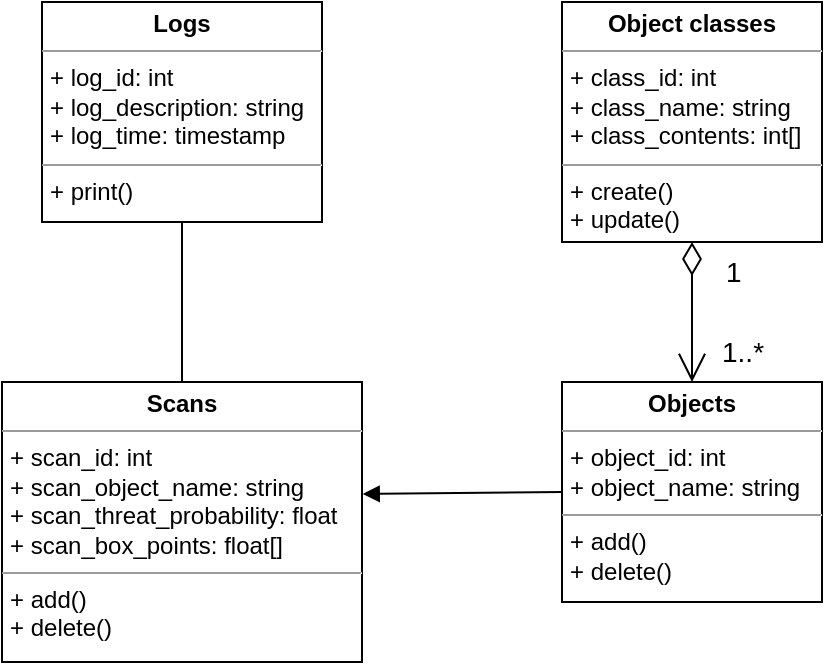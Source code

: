 <mxfile version="21.7.2" type="device">
  <diagram name="Страница — 1" id="hITFbgsy3-Oom7l8pTGS">
    <mxGraphModel dx="875" dy="478" grid="1" gridSize="10" guides="1" tooltips="1" connect="1" arrows="1" fold="1" page="1" pageScale="1" pageWidth="1000" pageHeight="700" math="0" shadow="0">
      <root>
        <mxCell id="0" />
        <mxCell id="1" parent="0" />
        <mxCell id="aTKvCJJrGF0QvwKiLSDU-1" value="&lt;p style=&quot;margin:0px;margin-top:4px;text-align:center;&quot;&gt;&lt;b&gt;Logs&lt;/b&gt;&lt;/p&gt;&lt;hr size=&quot;1&quot;&gt;&lt;p style=&quot;margin:0px;margin-left:4px;&quot;&gt;+ log_id: int&lt;/p&gt;&lt;p style=&quot;margin:0px;margin-left:4px;&quot;&gt;+ log_description: string&lt;/p&gt;&lt;p style=&quot;margin:0px;margin-left:4px;&quot;&gt;+ log_time: timestamp&lt;/p&gt;&lt;hr size=&quot;1&quot;&gt;&lt;p style=&quot;margin:0px;margin-left:4px;&quot;&gt;+ print()&lt;/p&gt;" style="verticalAlign=top;align=left;overflow=fill;fontSize=12;fontFamily=Helvetica;html=1;whiteSpace=wrap;" vertex="1" parent="1">
          <mxGeometry x="60" y="40" width="140" height="110" as="geometry" />
        </mxCell>
        <mxCell id="aTKvCJJrGF0QvwKiLSDU-2" value="&lt;p style=&quot;margin:0px;margin-top:4px;text-align:center;&quot;&gt;&lt;b&gt;Objects&lt;/b&gt;&lt;/p&gt;&lt;hr size=&quot;1&quot;&gt;&lt;p style=&quot;margin:0px;margin-left:4px;&quot;&gt;+ object_id: int&lt;/p&gt;&lt;p style=&quot;margin:0px;margin-left:4px;&quot;&gt;+ object_name: string&lt;/p&gt;&lt;hr size=&quot;1&quot;&gt;&lt;p style=&quot;margin:0px;margin-left:4px;&quot;&gt;+ add()&lt;/p&gt;&lt;p style=&quot;margin:0px;margin-left:4px;&quot;&gt;+ delete()&lt;/p&gt;" style="verticalAlign=top;align=left;overflow=fill;fontSize=12;fontFamily=Helvetica;html=1;whiteSpace=wrap;" vertex="1" parent="1">
          <mxGeometry x="320" y="230" width="130" height="110" as="geometry" />
        </mxCell>
        <mxCell id="aTKvCJJrGF0QvwKiLSDU-3" value="&lt;p style=&quot;margin:0px;margin-top:4px;text-align:center;&quot;&gt;&lt;b&gt;Object classes&lt;/b&gt;&lt;/p&gt;&lt;hr size=&quot;1&quot;&gt;&lt;p style=&quot;margin:0px;margin-left:4px;&quot;&gt;+ class_id: int&lt;/p&gt;&lt;p style=&quot;margin:0px;margin-left:4px;&quot;&gt;+ class_name: string&lt;/p&gt;&lt;p style=&quot;margin:0px;margin-left:4px;&quot;&gt;+ class_contents: int[]&lt;/p&gt;&lt;hr size=&quot;1&quot;&gt;&lt;p style=&quot;margin:0px;margin-left:4px;&quot;&gt;+ create()&lt;/p&gt;&lt;p style=&quot;margin:0px;margin-left:4px;&quot;&gt;+ update()&lt;/p&gt;" style="verticalAlign=top;align=left;overflow=fill;fontSize=12;fontFamily=Helvetica;html=1;whiteSpace=wrap;" vertex="1" parent="1">
          <mxGeometry x="320" y="40" width="130" height="120" as="geometry" />
        </mxCell>
        <mxCell id="aTKvCJJrGF0QvwKiLSDU-4" value="&lt;p style=&quot;margin:0px;margin-top:4px;text-align:center;&quot;&gt;&lt;b&gt;Scans&lt;/b&gt;&lt;/p&gt;&lt;hr size=&quot;1&quot;&gt;&lt;p style=&quot;margin:0px;margin-left:4px;&quot;&gt;+ scan_id: int&lt;/p&gt;&lt;p style=&quot;margin:0px;margin-left:4px;&quot;&gt;+ scan_object_name: string&lt;/p&gt;&lt;p style=&quot;margin:0px;margin-left:4px;&quot;&gt;+ scan_threat_probability: float&lt;/p&gt;&lt;p style=&quot;margin:0px;margin-left:4px;&quot;&gt;+ scan_box_points: float[]&amp;nbsp;&lt;/p&gt;&lt;hr size=&quot;1&quot;&gt;&lt;p style=&quot;margin:0px;margin-left:4px;&quot;&gt;+ add()&lt;/p&gt;&lt;p style=&quot;margin:0px;margin-left:4px;&quot;&gt;+ delete()&lt;/p&gt;" style="verticalAlign=top;align=left;overflow=fill;fontSize=12;fontFamily=Helvetica;html=1;whiteSpace=wrap;" vertex="1" parent="1">
          <mxGeometry x="40" y="230" width="180" height="140" as="geometry" />
        </mxCell>
        <mxCell id="aTKvCJJrGF0QvwKiLSDU-6" value="" style="endArrow=open;html=1;endSize=12;startArrow=diamondThin;startSize=14;startFill=0;edgeStyle=orthogonalEdgeStyle;rounded=0;exitX=0.5;exitY=1;exitDx=0;exitDy=0;entryX=0.5;entryY=0;entryDx=0;entryDy=0;" edge="1" parent="1" source="aTKvCJJrGF0QvwKiLSDU-3" target="aTKvCJJrGF0QvwKiLSDU-2">
          <mxGeometry relative="1" as="geometry">
            <mxPoint x="220" y="160" as="sourcePoint" />
            <mxPoint x="380" y="160" as="targetPoint" />
          </mxGeometry>
        </mxCell>
        <mxCell id="aTKvCJJrGF0QvwKiLSDU-7" value="1" style="edgeLabel;resizable=0;html=1;align=left;verticalAlign=top;fontSize=14;" connectable="0" vertex="1" parent="aTKvCJJrGF0QvwKiLSDU-6">
          <mxGeometry x="-1" relative="1" as="geometry">
            <mxPoint x="15" as="offset" />
          </mxGeometry>
        </mxCell>
        <mxCell id="aTKvCJJrGF0QvwKiLSDU-9" value="1..*" style="text;html=1;align=center;verticalAlign=middle;resizable=0;points=[];autosize=1;strokeColor=none;fillColor=none;fontSize=14;" vertex="1" parent="1">
          <mxGeometry x="390" y="200" width="40" height="30" as="geometry" />
        </mxCell>
        <mxCell id="aTKvCJJrGF0QvwKiLSDU-11" value="" style="html=1;verticalAlign=bottom;endArrow=block;curved=0;rounded=0;exitX=0;exitY=0.5;exitDx=0;exitDy=0;entryX=1.002;entryY=0.4;entryDx=0;entryDy=0;entryPerimeter=0;" edge="1" parent="1" source="aTKvCJJrGF0QvwKiLSDU-2" target="aTKvCJJrGF0QvwKiLSDU-4">
          <mxGeometry width="80" relative="1" as="geometry">
            <mxPoint x="210" y="250" as="sourcePoint" />
            <mxPoint x="290" y="250" as="targetPoint" />
          </mxGeometry>
        </mxCell>
        <mxCell id="aTKvCJJrGF0QvwKiLSDU-12" value="" style="endArrow=none;html=1;edgeStyle=orthogonalEdgeStyle;rounded=0;exitX=0.5;exitY=1;exitDx=0;exitDy=0;entryX=0.5;entryY=0;entryDx=0;entryDy=0;" edge="1" parent="1" source="aTKvCJJrGF0QvwKiLSDU-1" target="aTKvCJJrGF0QvwKiLSDU-4">
          <mxGeometry relative="1" as="geometry">
            <mxPoint x="30" y="210" as="sourcePoint" />
            <mxPoint x="190" y="210" as="targetPoint" />
          </mxGeometry>
        </mxCell>
      </root>
    </mxGraphModel>
  </diagram>
</mxfile>
